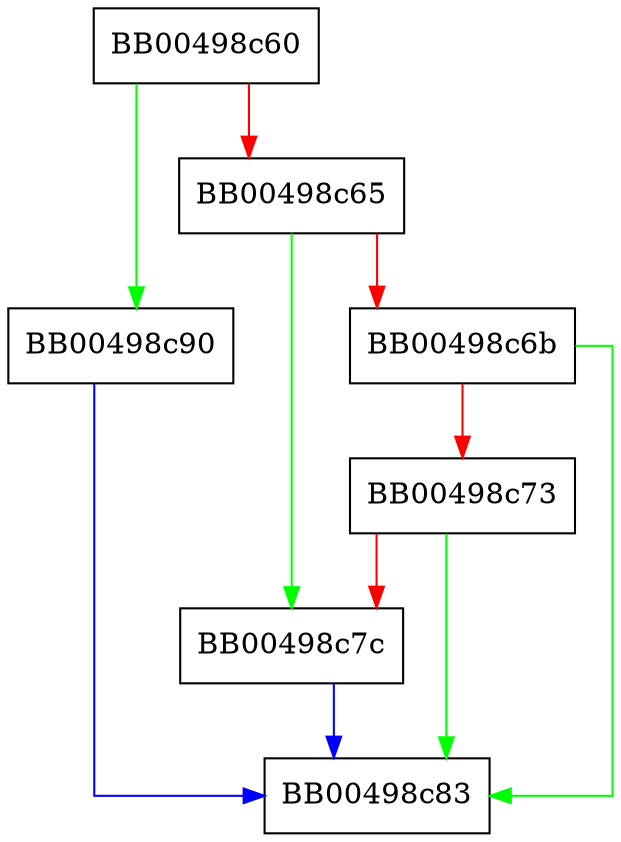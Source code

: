digraph SSL_get_session {
  node [shape="box"];
  graph [splines=ortho];
  BB00498c60 -> BB00498c90 [color="green"];
  BB00498c60 -> BB00498c65 [color="red"];
  BB00498c65 -> BB00498c7c [color="green"];
  BB00498c65 -> BB00498c6b [color="red"];
  BB00498c6b -> BB00498c83 [color="green"];
  BB00498c6b -> BB00498c73 [color="red"];
  BB00498c73 -> BB00498c83 [color="green"];
  BB00498c73 -> BB00498c7c [color="red"];
  BB00498c7c -> BB00498c83 [color="blue"];
  BB00498c90 -> BB00498c83 [color="blue"];
}
